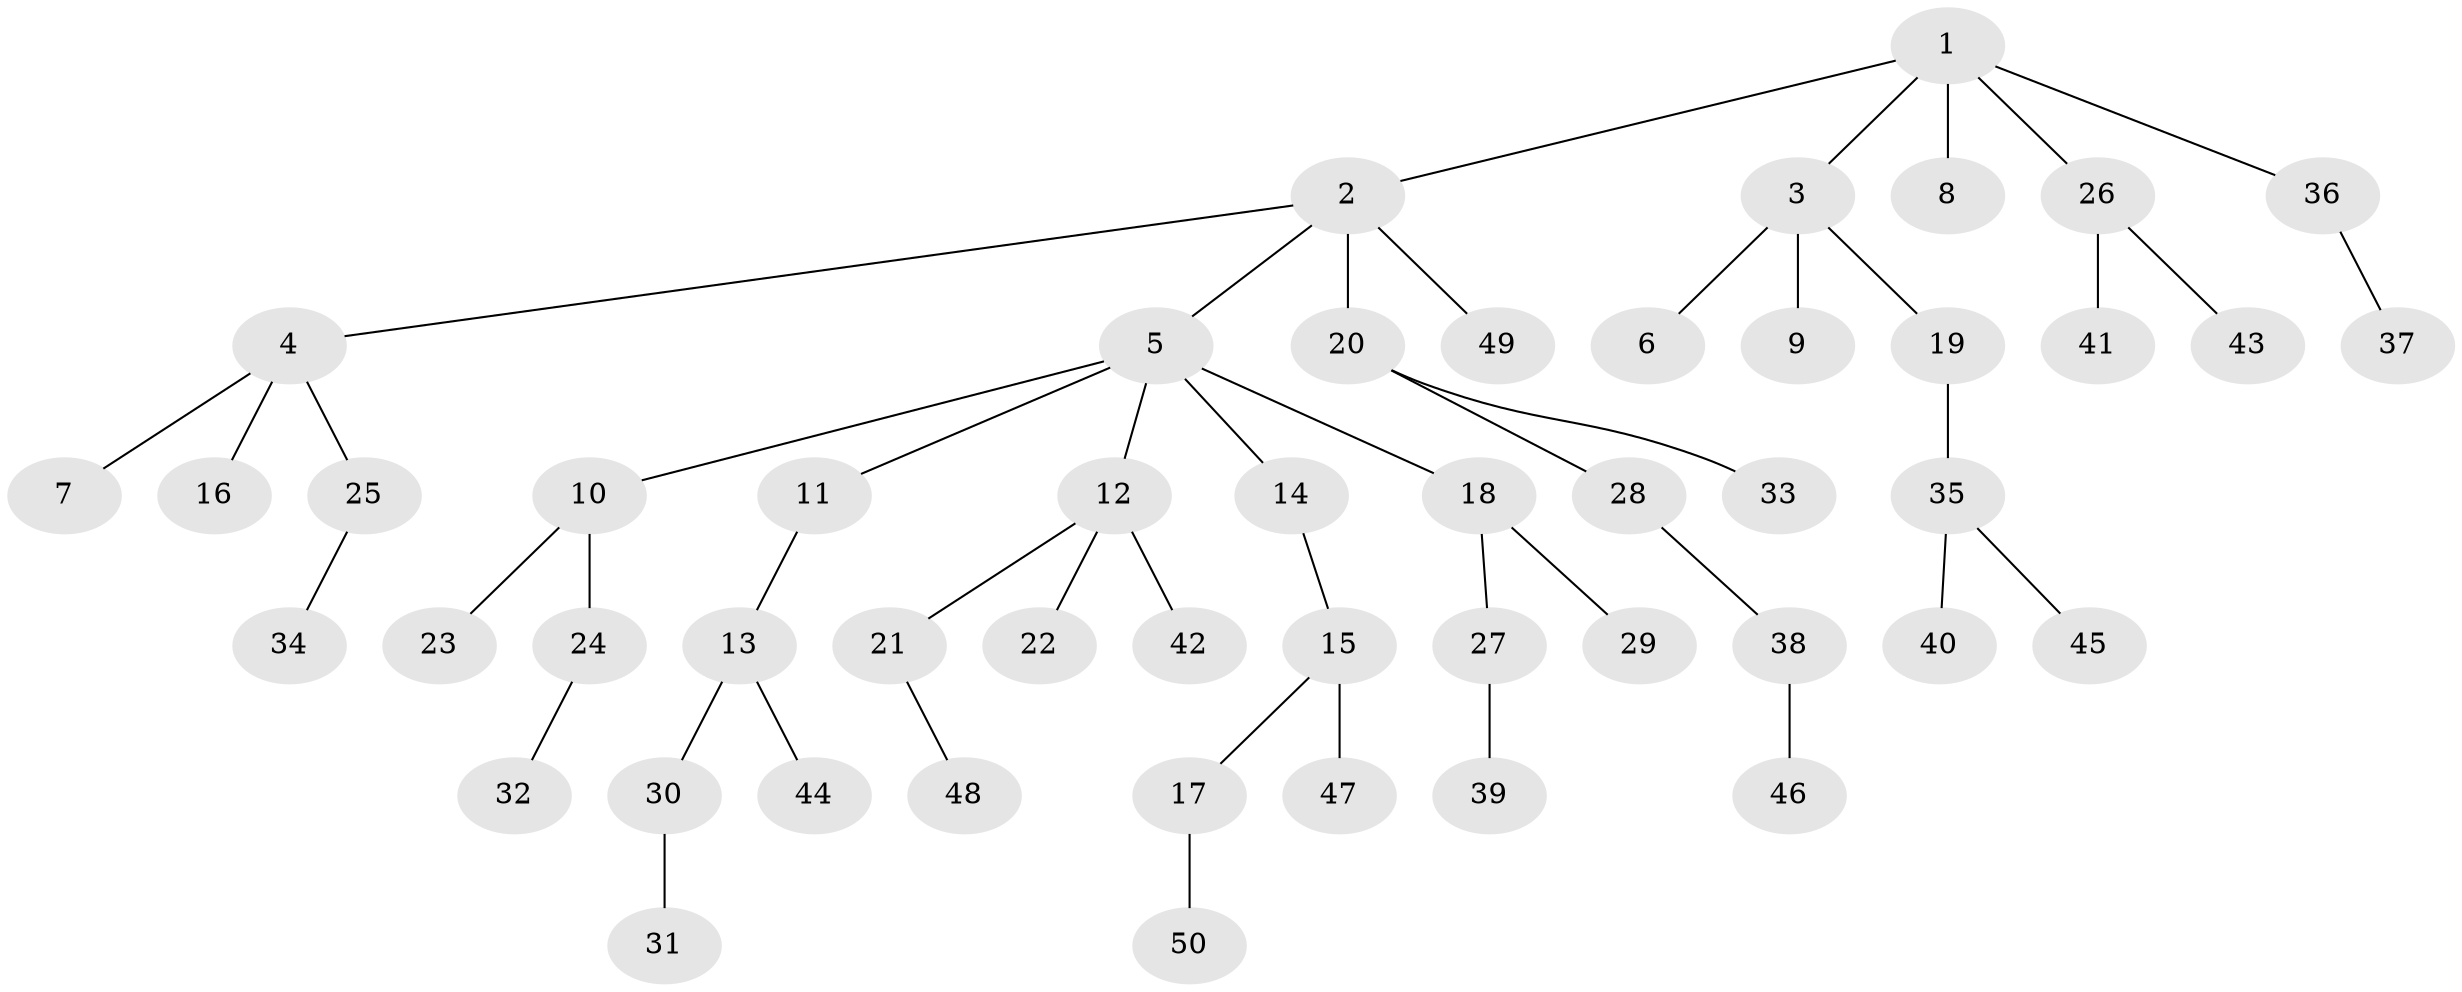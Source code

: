 // coarse degree distribution, {1: 0.8, 12: 0.06666666666666667, 2: 0.13333333333333333}
// Generated by graph-tools (version 1.1) at 2025/55/03/04/25 21:55:44]
// undirected, 50 vertices, 49 edges
graph export_dot {
graph [start="1"]
  node [color=gray90,style=filled];
  1;
  2;
  3;
  4;
  5;
  6;
  7;
  8;
  9;
  10;
  11;
  12;
  13;
  14;
  15;
  16;
  17;
  18;
  19;
  20;
  21;
  22;
  23;
  24;
  25;
  26;
  27;
  28;
  29;
  30;
  31;
  32;
  33;
  34;
  35;
  36;
  37;
  38;
  39;
  40;
  41;
  42;
  43;
  44;
  45;
  46;
  47;
  48;
  49;
  50;
  1 -- 2;
  1 -- 3;
  1 -- 8;
  1 -- 26;
  1 -- 36;
  2 -- 4;
  2 -- 5;
  2 -- 20;
  2 -- 49;
  3 -- 6;
  3 -- 9;
  3 -- 19;
  4 -- 7;
  4 -- 16;
  4 -- 25;
  5 -- 10;
  5 -- 11;
  5 -- 12;
  5 -- 14;
  5 -- 18;
  10 -- 23;
  10 -- 24;
  11 -- 13;
  12 -- 21;
  12 -- 22;
  12 -- 42;
  13 -- 30;
  13 -- 44;
  14 -- 15;
  15 -- 17;
  15 -- 47;
  17 -- 50;
  18 -- 27;
  18 -- 29;
  19 -- 35;
  20 -- 28;
  20 -- 33;
  21 -- 48;
  24 -- 32;
  25 -- 34;
  26 -- 41;
  26 -- 43;
  27 -- 39;
  28 -- 38;
  30 -- 31;
  35 -- 40;
  35 -- 45;
  36 -- 37;
  38 -- 46;
}
